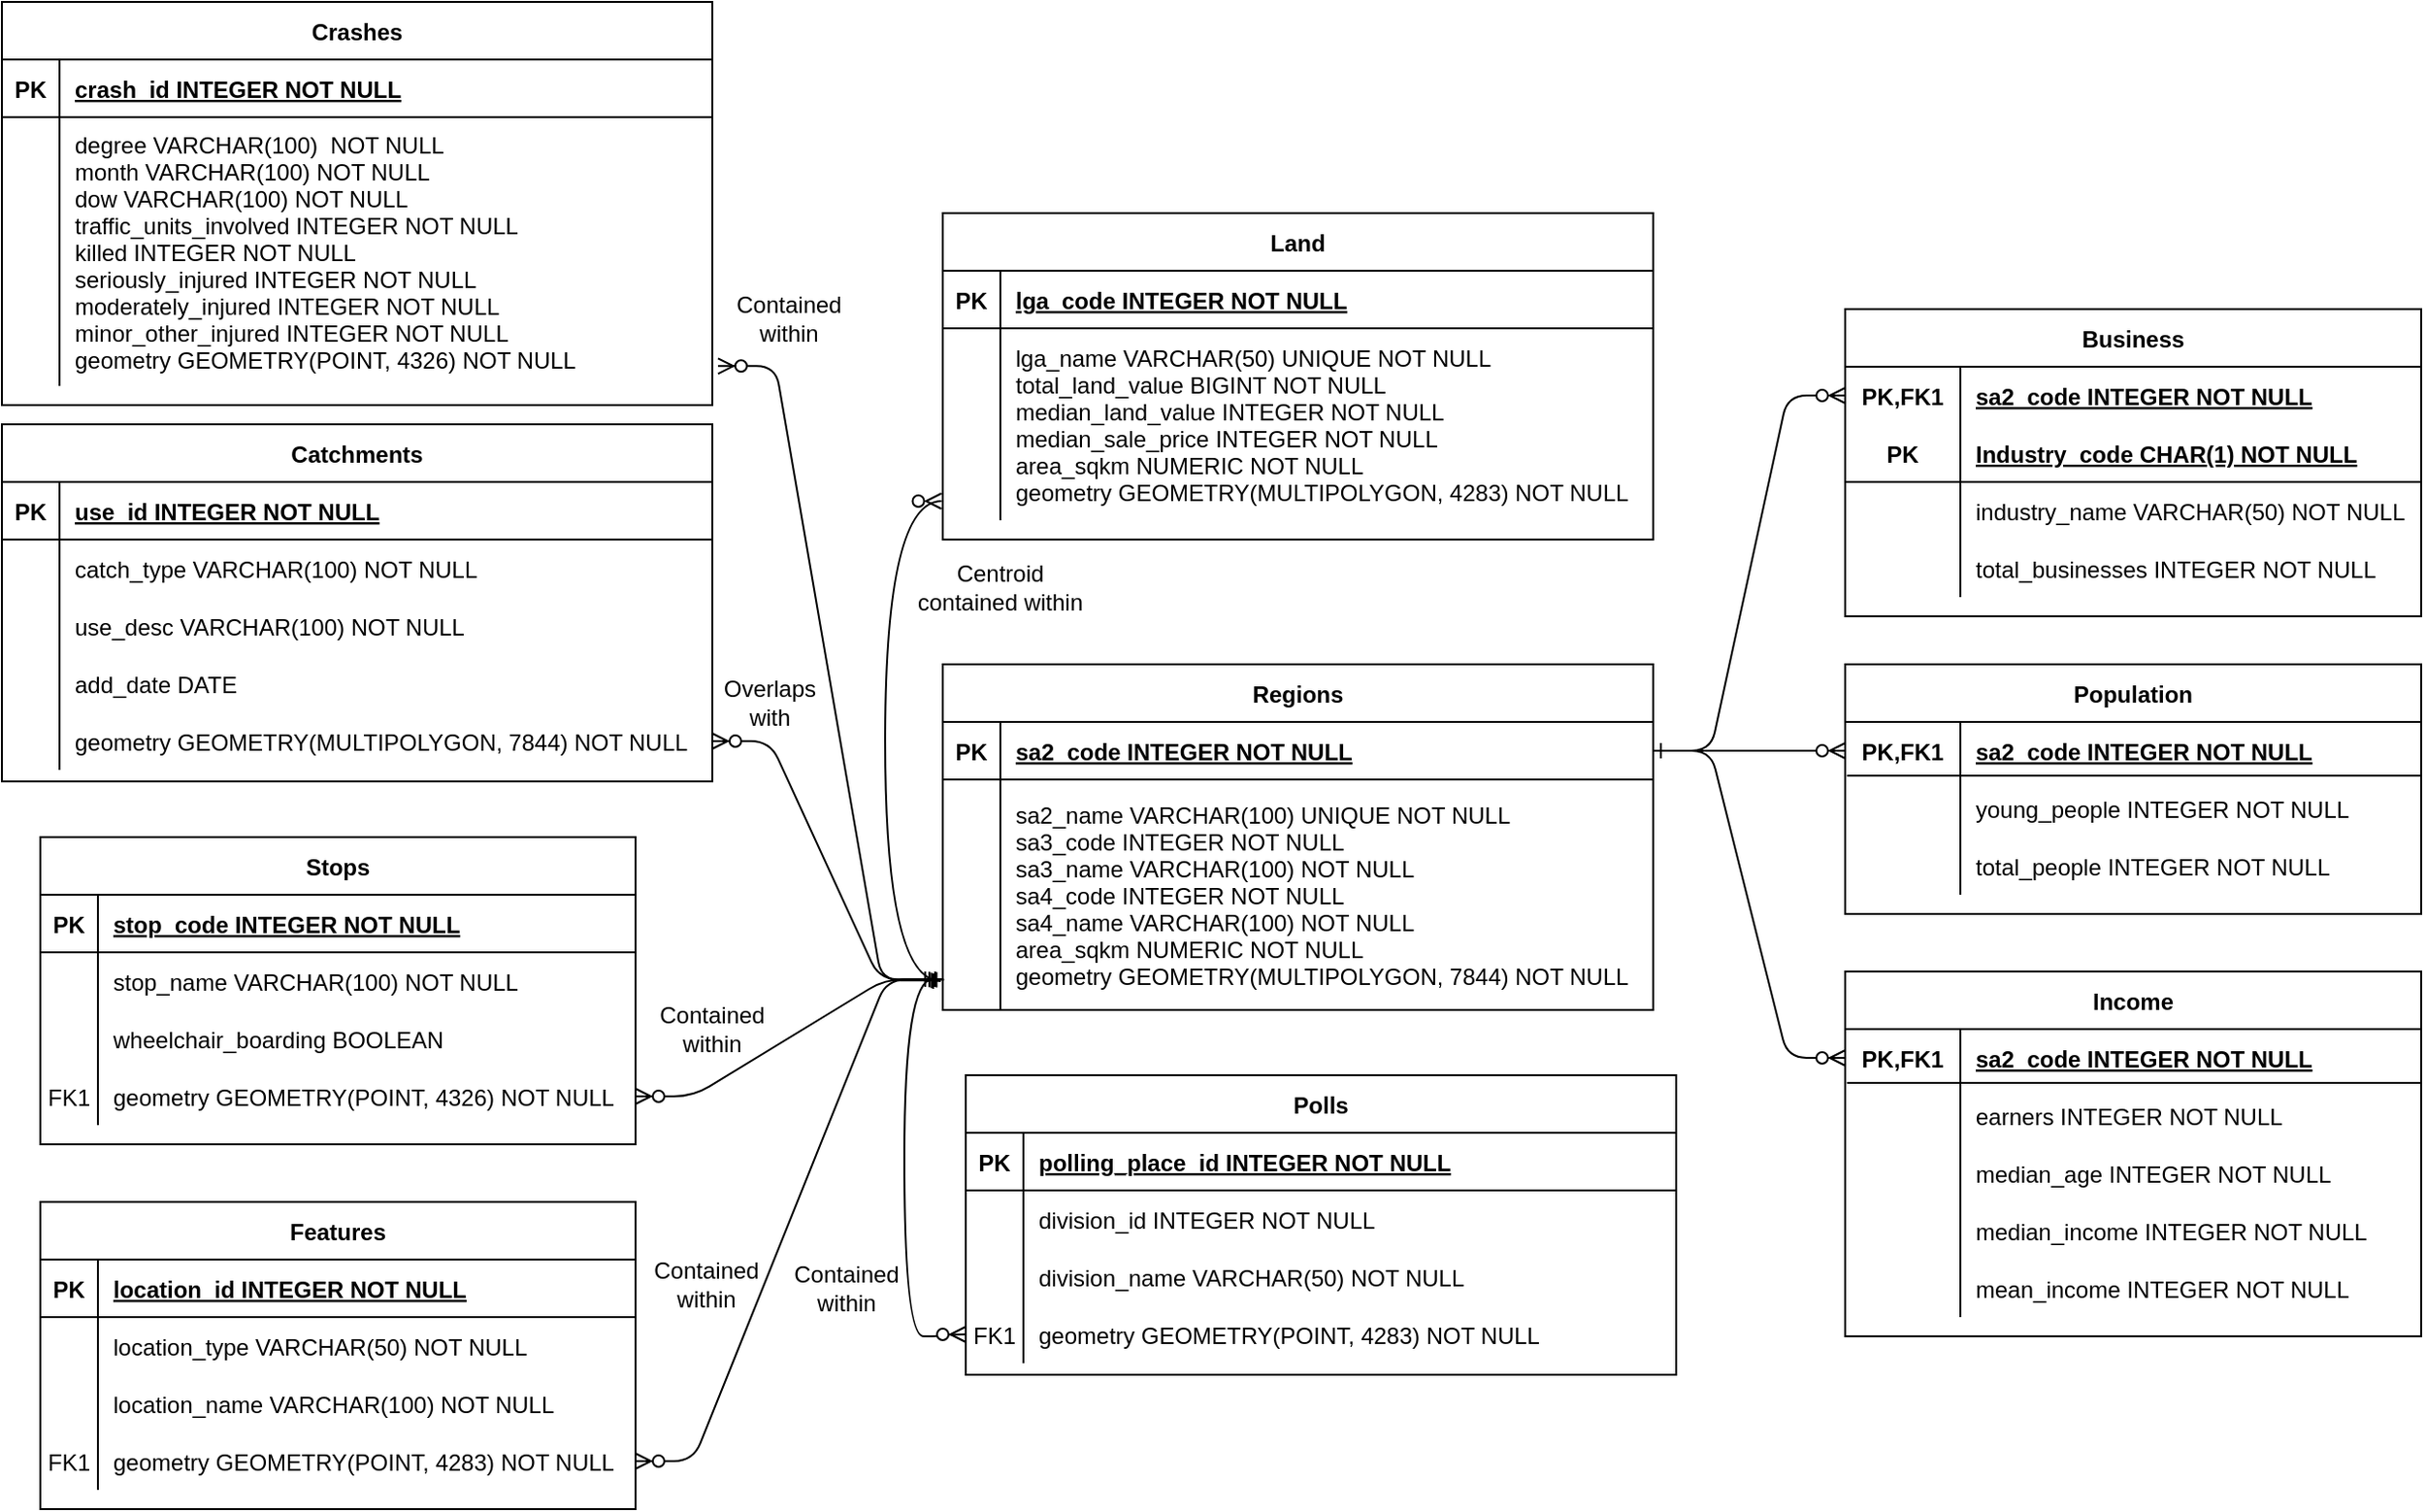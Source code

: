 <mxfile version="21.3.2" type="device">
  <diagram id="R2lEEEUBdFMjLlhIrx00" name="Page-1">
    <mxGraphModel dx="1376" dy="1227" grid="1" gridSize="10" guides="1" tooltips="1" connect="1" arrows="1" fold="1" page="1" pageScale="1" pageWidth="1654" pageHeight="1169" math="0" shadow="0" extFonts="Permanent Marker^https://fonts.googleapis.com/css?family=Permanent+Marker">
      <root>
        <mxCell id="0" />
        <mxCell id="1" parent="0" />
        <mxCell id="C-vyLk0tnHw3VtMMgP7b-1" value="" style="edgeStyle=entityRelationEdgeStyle;endArrow=ERzeroToMany;startArrow=ERone;endFill=1;startFill=0;entryX=0;entryY=0.5;entryDx=0;entryDy=0;" parent="1" source="C-vyLk0tnHw3VtMMgP7b-24" target="E_zXotkTotf-3csgCDuU-14" edge="1">
          <mxGeometry width="100" height="100" relative="1" as="geometry">
            <mxPoint x="330" y="1265" as="sourcePoint" />
            <mxPoint x="550" y="710" as="targetPoint" />
          </mxGeometry>
        </mxCell>
        <mxCell id="C-vyLk0tnHw3VtMMgP7b-23" value="Regions" style="shape=table;startSize=30;container=1;collapsible=1;childLayout=tableLayout;fixedRows=1;rowLines=0;fontStyle=1;align=center;resizeLast=1;" parent="1" vertex="1">
          <mxGeometry x="620" y="555" width="370" height="180" as="geometry" />
        </mxCell>
        <mxCell id="C-vyLk0tnHw3VtMMgP7b-24" value="" style="shape=partialRectangle;collapsible=0;dropTarget=0;pointerEvents=0;fillColor=none;points=[[0,0.5],[1,0.5]];portConstraint=eastwest;top=0;left=0;right=0;bottom=1;" parent="C-vyLk0tnHw3VtMMgP7b-23" vertex="1">
          <mxGeometry y="30" width="370" height="30" as="geometry" />
        </mxCell>
        <mxCell id="C-vyLk0tnHw3VtMMgP7b-25" value="PK" style="shape=partialRectangle;overflow=hidden;connectable=0;fillColor=none;top=0;left=0;bottom=0;right=0;fontStyle=1;" parent="C-vyLk0tnHw3VtMMgP7b-24" vertex="1">
          <mxGeometry width="30" height="30" as="geometry">
            <mxRectangle width="30" height="30" as="alternateBounds" />
          </mxGeometry>
        </mxCell>
        <mxCell id="C-vyLk0tnHw3VtMMgP7b-26" value="sa2_code INTEGER NOT NULL " style="shape=partialRectangle;overflow=hidden;connectable=0;fillColor=none;top=0;left=0;bottom=0;right=0;align=left;spacingLeft=6;fontStyle=5;" parent="C-vyLk0tnHw3VtMMgP7b-24" vertex="1">
          <mxGeometry x="30" width="340" height="30" as="geometry">
            <mxRectangle width="340" height="30" as="alternateBounds" />
          </mxGeometry>
        </mxCell>
        <mxCell id="C-vyLk0tnHw3VtMMgP7b-27" value="" style="shape=partialRectangle;collapsible=0;dropTarget=0;pointerEvents=0;fillColor=none;points=[[0,0.5],[1,0.5]];portConstraint=eastwest;top=0;left=0;right=0;bottom=0;" parent="C-vyLk0tnHw3VtMMgP7b-23" vertex="1">
          <mxGeometry y="60" width="370" height="120" as="geometry" />
        </mxCell>
        <mxCell id="C-vyLk0tnHw3VtMMgP7b-28" value="" style="shape=partialRectangle;overflow=hidden;connectable=0;fillColor=none;top=0;left=0;bottom=0;right=0;" parent="C-vyLk0tnHw3VtMMgP7b-27" vertex="1">
          <mxGeometry width="30" height="120" as="geometry">
            <mxRectangle width="30" height="120" as="alternateBounds" />
          </mxGeometry>
        </mxCell>
        <mxCell id="C-vyLk0tnHw3VtMMgP7b-29" value="sa2_name VARCHAR(100) UNIQUE NOT NULL&#xa;sa3_code INTEGER NOT NULL&#xa;sa3_name VARCHAR(100) NOT NULL&#xa;sa4_code INTEGER NOT NULL&#xa;sa4_name VARCHAR(100) NOT NULL&#xa;area_sqkm NUMERIC NOT NULL&#xa;geometry GEOMETRY(MULTIPOLYGON, 7844) NOT NULL" style="shape=partialRectangle;overflow=hidden;connectable=0;fillColor=none;top=0;left=0;bottom=0;right=0;align=left;spacingLeft=6;" parent="C-vyLk0tnHw3VtMMgP7b-27" vertex="1">
          <mxGeometry x="30" width="340" height="120" as="geometry">
            <mxRectangle width="340" height="120" as="alternateBounds" />
          </mxGeometry>
        </mxCell>
        <mxCell id="E_zXotkTotf-3csgCDuU-13" value="Business" style="shape=table;startSize=30;container=1;collapsible=1;childLayout=tableLayout;fixedRows=1;rowLines=0;fontStyle=1;align=center;resizeLast=1;" parent="1" vertex="1">
          <mxGeometry x="1090" y="370" width="300" height="160" as="geometry" />
        </mxCell>
        <mxCell id="E_zXotkTotf-3csgCDuU-14" value="" style="shape=tableRow;horizontal=0;startSize=0;swimlaneHead=0;swimlaneBody=0;fillColor=none;collapsible=0;dropTarget=0;points=[[0,0.5],[1,0.5]];portConstraint=eastwest;top=0;left=0;right=0;bottom=0;" parent="E_zXotkTotf-3csgCDuU-13" vertex="1">
          <mxGeometry y="30" width="300" height="30" as="geometry" />
        </mxCell>
        <mxCell id="E_zXotkTotf-3csgCDuU-15" value="PK,FK1" style="shape=partialRectangle;connectable=0;fillColor=none;top=0;left=0;bottom=0;right=0;fontStyle=1;overflow=hidden;" parent="E_zXotkTotf-3csgCDuU-14" vertex="1">
          <mxGeometry width="60" height="30" as="geometry">
            <mxRectangle width="60" height="30" as="alternateBounds" />
          </mxGeometry>
        </mxCell>
        <mxCell id="E_zXotkTotf-3csgCDuU-16" value="sa2_code INTEGER NOT NULL" style="shape=partialRectangle;connectable=0;fillColor=none;top=0;left=0;bottom=0;right=0;align=left;spacingLeft=6;fontStyle=5;overflow=hidden;" parent="E_zXotkTotf-3csgCDuU-14" vertex="1">
          <mxGeometry x="60" width="240" height="30" as="geometry">
            <mxRectangle width="240" height="30" as="alternateBounds" />
          </mxGeometry>
        </mxCell>
        <mxCell id="E_zXotkTotf-3csgCDuU-17" value="" style="shape=tableRow;horizontal=0;startSize=0;swimlaneHead=0;swimlaneBody=0;fillColor=none;collapsible=0;dropTarget=0;points=[[0,0.5],[1,0.5]];portConstraint=eastwest;top=0;left=0;right=0;bottom=1;" parent="E_zXotkTotf-3csgCDuU-13" vertex="1">
          <mxGeometry y="60" width="300" height="30" as="geometry" />
        </mxCell>
        <mxCell id="E_zXotkTotf-3csgCDuU-18" value="PK" style="shape=partialRectangle;connectable=0;fillColor=none;top=0;left=0;bottom=0;right=0;fontStyle=1;overflow=hidden;" parent="E_zXotkTotf-3csgCDuU-17" vertex="1">
          <mxGeometry width="60" height="30" as="geometry">
            <mxRectangle width="60" height="30" as="alternateBounds" />
          </mxGeometry>
        </mxCell>
        <mxCell id="E_zXotkTotf-3csgCDuU-19" value="Industry_code CHAR(1) NOT NULL" style="shape=partialRectangle;connectable=0;fillColor=none;top=0;left=0;bottom=0;right=0;align=left;spacingLeft=6;fontStyle=5;overflow=hidden;" parent="E_zXotkTotf-3csgCDuU-17" vertex="1">
          <mxGeometry x="60" width="240" height="30" as="geometry">
            <mxRectangle width="240" height="30" as="alternateBounds" />
          </mxGeometry>
        </mxCell>
        <mxCell id="E_zXotkTotf-3csgCDuU-20" value="" style="shape=tableRow;horizontal=0;startSize=0;swimlaneHead=0;swimlaneBody=0;fillColor=none;collapsible=0;dropTarget=0;points=[[0,0.5],[1,0.5]];portConstraint=eastwest;top=0;left=0;right=0;bottom=0;" parent="E_zXotkTotf-3csgCDuU-13" vertex="1">
          <mxGeometry y="90" width="300" height="30" as="geometry" />
        </mxCell>
        <mxCell id="E_zXotkTotf-3csgCDuU-21" value="" style="shape=partialRectangle;connectable=0;fillColor=none;top=0;left=0;bottom=0;right=0;editable=1;overflow=hidden;" parent="E_zXotkTotf-3csgCDuU-20" vertex="1">
          <mxGeometry width="60" height="30" as="geometry">
            <mxRectangle width="60" height="30" as="alternateBounds" />
          </mxGeometry>
        </mxCell>
        <mxCell id="E_zXotkTotf-3csgCDuU-22" value="industry_name VARCHAR(50) NOT NULL" style="shape=partialRectangle;connectable=0;fillColor=none;top=0;left=0;bottom=0;right=0;align=left;spacingLeft=6;overflow=hidden;" parent="E_zXotkTotf-3csgCDuU-20" vertex="1">
          <mxGeometry x="60" width="240" height="30" as="geometry">
            <mxRectangle width="240" height="30" as="alternateBounds" />
          </mxGeometry>
        </mxCell>
        <mxCell id="E_zXotkTotf-3csgCDuU-23" value="" style="shape=tableRow;horizontal=0;startSize=0;swimlaneHead=0;swimlaneBody=0;fillColor=none;collapsible=0;dropTarget=0;points=[[0,0.5],[1,0.5]];portConstraint=eastwest;top=0;left=0;right=0;bottom=0;" parent="E_zXotkTotf-3csgCDuU-13" vertex="1">
          <mxGeometry y="120" width="300" height="30" as="geometry" />
        </mxCell>
        <mxCell id="E_zXotkTotf-3csgCDuU-24" value="" style="shape=partialRectangle;connectable=0;fillColor=none;top=0;left=0;bottom=0;right=0;editable=1;overflow=hidden;" parent="E_zXotkTotf-3csgCDuU-23" vertex="1">
          <mxGeometry width="60" height="30" as="geometry">
            <mxRectangle width="60" height="30" as="alternateBounds" />
          </mxGeometry>
        </mxCell>
        <mxCell id="E_zXotkTotf-3csgCDuU-25" value="total_businesses INTEGER NOT NULL" style="shape=partialRectangle;connectable=0;fillColor=none;top=0;left=0;bottom=0;right=0;align=left;spacingLeft=6;overflow=hidden;" parent="E_zXotkTotf-3csgCDuU-23" vertex="1">
          <mxGeometry x="60" width="240" height="30" as="geometry">
            <mxRectangle width="240" height="30" as="alternateBounds" />
          </mxGeometry>
        </mxCell>
        <mxCell id="E_zXotkTotf-3csgCDuU-26" value="Stops" style="shape=table;startSize=30;container=1;collapsible=1;childLayout=tableLayout;fixedRows=1;rowLines=0;fontStyle=1;align=center;resizeLast=1;" parent="1" vertex="1">
          <mxGeometry x="150" y="645" width="310" height="160" as="geometry" />
        </mxCell>
        <mxCell id="E_zXotkTotf-3csgCDuU-27" value="" style="shape=tableRow;horizontal=0;startSize=0;swimlaneHead=0;swimlaneBody=0;fillColor=none;collapsible=0;dropTarget=0;points=[[0,0.5],[1,0.5]];portConstraint=eastwest;top=0;left=0;right=0;bottom=1;" parent="E_zXotkTotf-3csgCDuU-26" vertex="1">
          <mxGeometry y="30" width="310" height="30" as="geometry" />
        </mxCell>
        <mxCell id="E_zXotkTotf-3csgCDuU-28" value="PK" style="shape=partialRectangle;connectable=0;fillColor=none;top=0;left=0;bottom=0;right=0;fontStyle=1;overflow=hidden;" parent="E_zXotkTotf-3csgCDuU-27" vertex="1">
          <mxGeometry width="30" height="30" as="geometry">
            <mxRectangle width="30" height="30" as="alternateBounds" />
          </mxGeometry>
        </mxCell>
        <mxCell id="E_zXotkTotf-3csgCDuU-29" value="stop_code INTEGER NOT NULL" style="shape=partialRectangle;connectable=0;fillColor=none;top=0;left=0;bottom=0;right=0;align=left;spacingLeft=6;fontStyle=5;overflow=hidden;" parent="E_zXotkTotf-3csgCDuU-27" vertex="1">
          <mxGeometry x="30" width="280" height="30" as="geometry">
            <mxRectangle width="280" height="30" as="alternateBounds" />
          </mxGeometry>
        </mxCell>
        <mxCell id="E_zXotkTotf-3csgCDuU-30" value="" style="shape=tableRow;horizontal=0;startSize=0;swimlaneHead=0;swimlaneBody=0;fillColor=none;collapsible=0;dropTarget=0;points=[[0,0.5],[1,0.5]];portConstraint=eastwest;top=0;left=0;right=0;bottom=0;" parent="E_zXotkTotf-3csgCDuU-26" vertex="1">
          <mxGeometry y="60" width="310" height="30" as="geometry" />
        </mxCell>
        <mxCell id="E_zXotkTotf-3csgCDuU-31" value="" style="shape=partialRectangle;connectable=0;fillColor=none;top=0;left=0;bottom=0;right=0;editable=1;overflow=hidden;" parent="E_zXotkTotf-3csgCDuU-30" vertex="1">
          <mxGeometry width="30" height="30" as="geometry">
            <mxRectangle width="30" height="30" as="alternateBounds" />
          </mxGeometry>
        </mxCell>
        <mxCell id="E_zXotkTotf-3csgCDuU-32" value="stop_name VARCHAR(100) NOT NULL" style="shape=partialRectangle;connectable=0;fillColor=none;top=0;left=0;bottom=0;right=0;align=left;spacingLeft=6;overflow=hidden;" parent="E_zXotkTotf-3csgCDuU-30" vertex="1">
          <mxGeometry x="30" width="280" height="30" as="geometry">
            <mxRectangle width="280" height="30" as="alternateBounds" />
          </mxGeometry>
        </mxCell>
        <mxCell id="E_zXotkTotf-3csgCDuU-33" value="" style="shape=tableRow;horizontal=0;startSize=0;swimlaneHead=0;swimlaneBody=0;fillColor=none;collapsible=0;dropTarget=0;points=[[0,0.5],[1,0.5]];portConstraint=eastwest;top=0;left=0;right=0;bottom=0;" parent="E_zXotkTotf-3csgCDuU-26" vertex="1">
          <mxGeometry y="90" width="310" height="30" as="geometry" />
        </mxCell>
        <mxCell id="E_zXotkTotf-3csgCDuU-34" value="" style="shape=partialRectangle;connectable=0;fillColor=none;top=0;left=0;bottom=0;right=0;editable=1;overflow=hidden;" parent="E_zXotkTotf-3csgCDuU-33" vertex="1">
          <mxGeometry width="30" height="30" as="geometry">
            <mxRectangle width="30" height="30" as="alternateBounds" />
          </mxGeometry>
        </mxCell>
        <mxCell id="E_zXotkTotf-3csgCDuU-35" value="wheelchair_boarding BOOLEAN" style="shape=partialRectangle;connectable=0;fillColor=none;top=0;left=0;bottom=0;right=0;align=left;spacingLeft=6;overflow=hidden;" parent="E_zXotkTotf-3csgCDuU-33" vertex="1">
          <mxGeometry x="30" width="280" height="30" as="geometry">
            <mxRectangle width="280" height="30" as="alternateBounds" />
          </mxGeometry>
        </mxCell>
        <mxCell id="E_zXotkTotf-3csgCDuU-36" value="" style="shape=tableRow;horizontal=0;startSize=0;swimlaneHead=0;swimlaneBody=0;fillColor=none;collapsible=0;dropTarget=0;points=[[0,0.5],[1,0.5]];portConstraint=eastwest;top=0;left=0;right=0;bottom=0;" parent="E_zXotkTotf-3csgCDuU-26" vertex="1">
          <mxGeometry y="120" width="310" height="30" as="geometry" />
        </mxCell>
        <mxCell id="E_zXotkTotf-3csgCDuU-37" value="FK1" style="shape=partialRectangle;connectable=0;fillColor=none;top=0;left=0;bottom=0;right=0;editable=1;overflow=hidden;" parent="E_zXotkTotf-3csgCDuU-36" vertex="1">
          <mxGeometry width="30" height="30" as="geometry">
            <mxRectangle width="30" height="30" as="alternateBounds" />
          </mxGeometry>
        </mxCell>
        <mxCell id="E_zXotkTotf-3csgCDuU-38" value="geometry GEOMETRY(POINT, 4326) NOT NULL" style="shape=partialRectangle;connectable=0;fillColor=none;top=0;left=0;bottom=0;right=0;align=left;spacingLeft=6;overflow=hidden;" parent="E_zXotkTotf-3csgCDuU-36" vertex="1">
          <mxGeometry x="30" width="280" height="30" as="geometry">
            <mxRectangle width="280" height="30" as="alternateBounds" />
          </mxGeometry>
        </mxCell>
        <mxCell id="E_zXotkTotf-3csgCDuU-39" value="" style="edgeStyle=entityRelationEdgeStyle;endArrow=ERzeroToMany;startArrow=ERone;endFill=1;startFill=0;entryX=1;entryY=0.5;entryDx=0;entryDy=0;exitX=0;exitY=0.867;exitDx=0;exitDy=0;exitPerimeter=0;" parent="1" source="C-vyLk0tnHw3VtMMgP7b-27" target="E_zXotkTotf-3csgCDuU-36" edge="1">
          <mxGeometry width="100" height="100" relative="1" as="geometry">
            <mxPoint x="50" y="865" as="sourcePoint" />
            <mxPoint x="110" y="945" as="targetPoint" />
          </mxGeometry>
        </mxCell>
        <mxCell id="E_zXotkTotf-3csgCDuU-40" value="Catchments" style="shape=table;startSize=30;container=1;collapsible=1;childLayout=tableLayout;fixedRows=1;rowLines=0;fontStyle=1;align=center;resizeLast=1;" parent="1" vertex="1">
          <mxGeometry x="130" y="430" width="370" height="186" as="geometry" />
        </mxCell>
        <mxCell id="E_zXotkTotf-3csgCDuU-41" value="" style="shape=tableRow;horizontal=0;startSize=0;swimlaneHead=0;swimlaneBody=0;fillColor=none;collapsible=0;dropTarget=0;points=[[0,0.5],[1,0.5]];portConstraint=eastwest;top=0;left=0;right=0;bottom=1;" parent="E_zXotkTotf-3csgCDuU-40" vertex="1">
          <mxGeometry y="30" width="370" height="30" as="geometry" />
        </mxCell>
        <mxCell id="E_zXotkTotf-3csgCDuU-42" value="PK" style="shape=partialRectangle;connectable=0;fillColor=none;top=0;left=0;bottom=0;right=0;fontStyle=1;overflow=hidden;" parent="E_zXotkTotf-3csgCDuU-41" vertex="1">
          <mxGeometry width="30" height="30" as="geometry">
            <mxRectangle width="30" height="30" as="alternateBounds" />
          </mxGeometry>
        </mxCell>
        <mxCell id="E_zXotkTotf-3csgCDuU-43" value="use_id INTEGER NOT NULL" style="shape=partialRectangle;connectable=0;fillColor=none;top=0;left=0;bottom=0;right=0;align=left;spacingLeft=6;fontStyle=5;overflow=hidden;" parent="E_zXotkTotf-3csgCDuU-41" vertex="1">
          <mxGeometry x="30" width="340" height="30" as="geometry">
            <mxRectangle width="340" height="30" as="alternateBounds" />
          </mxGeometry>
        </mxCell>
        <mxCell id="E_zXotkTotf-3csgCDuU-44" value="" style="shape=tableRow;horizontal=0;startSize=0;swimlaneHead=0;swimlaneBody=0;fillColor=none;collapsible=0;dropTarget=0;points=[[0,0.5],[1,0.5]];portConstraint=eastwest;top=0;left=0;right=0;bottom=0;" parent="E_zXotkTotf-3csgCDuU-40" vertex="1">
          <mxGeometry y="60" width="370" height="30" as="geometry" />
        </mxCell>
        <mxCell id="E_zXotkTotf-3csgCDuU-45" value="" style="shape=partialRectangle;connectable=0;fillColor=none;top=0;left=0;bottom=0;right=0;editable=1;overflow=hidden;" parent="E_zXotkTotf-3csgCDuU-44" vertex="1">
          <mxGeometry width="30" height="30" as="geometry">
            <mxRectangle width="30" height="30" as="alternateBounds" />
          </mxGeometry>
        </mxCell>
        <mxCell id="E_zXotkTotf-3csgCDuU-46" value="catch_type VARCHAR(100) NOT NULL" style="shape=partialRectangle;connectable=0;fillColor=none;top=0;left=0;bottom=0;right=0;align=left;spacingLeft=6;overflow=hidden;" parent="E_zXotkTotf-3csgCDuU-44" vertex="1">
          <mxGeometry x="30" width="340" height="30" as="geometry">
            <mxRectangle width="340" height="30" as="alternateBounds" />
          </mxGeometry>
        </mxCell>
        <mxCell id="E_zXotkTotf-3csgCDuU-47" value="" style="shape=tableRow;horizontal=0;startSize=0;swimlaneHead=0;swimlaneBody=0;fillColor=none;collapsible=0;dropTarget=0;points=[[0,0.5],[1,0.5]];portConstraint=eastwest;top=0;left=0;right=0;bottom=0;" parent="E_zXotkTotf-3csgCDuU-40" vertex="1">
          <mxGeometry y="90" width="370" height="30" as="geometry" />
        </mxCell>
        <mxCell id="E_zXotkTotf-3csgCDuU-48" value="" style="shape=partialRectangle;connectable=0;fillColor=none;top=0;left=0;bottom=0;right=0;editable=1;overflow=hidden;" parent="E_zXotkTotf-3csgCDuU-47" vertex="1">
          <mxGeometry width="30" height="30" as="geometry">
            <mxRectangle width="30" height="30" as="alternateBounds" />
          </mxGeometry>
        </mxCell>
        <mxCell id="E_zXotkTotf-3csgCDuU-49" value="use_desc VARCHAR(100) NOT NULL" style="shape=partialRectangle;connectable=0;fillColor=none;top=0;left=0;bottom=0;right=0;align=left;spacingLeft=6;overflow=hidden;" parent="E_zXotkTotf-3csgCDuU-47" vertex="1">
          <mxGeometry x="30" width="340" height="30" as="geometry">
            <mxRectangle width="340" height="30" as="alternateBounds" />
          </mxGeometry>
        </mxCell>
        <mxCell id="E_zXotkTotf-3csgCDuU-50" value="" style="shape=tableRow;horizontal=0;startSize=0;swimlaneHead=0;swimlaneBody=0;fillColor=none;collapsible=0;dropTarget=0;points=[[0,0.5],[1,0.5]];portConstraint=eastwest;top=0;left=0;right=0;bottom=0;" parent="E_zXotkTotf-3csgCDuU-40" vertex="1">
          <mxGeometry y="120" width="370" height="30" as="geometry" />
        </mxCell>
        <mxCell id="E_zXotkTotf-3csgCDuU-51" value="" style="shape=partialRectangle;connectable=0;fillColor=none;top=0;left=0;bottom=0;right=0;editable=1;overflow=hidden;" parent="E_zXotkTotf-3csgCDuU-50" vertex="1">
          <mxGeometry width="30" height="30" as="geometry">
            <mxRectangle width="30" height="30" as="alternateBounds" />
          </mxGeometry>
        </mxCell>
        <mxCell id="E_zXotkTotf-3csgCDuU-52" value="add_date DATE" style="shape=partialRectangle;connectable=0;fillColor=none;top=0;left=0;bottom=0;right=0;align=left;spacingLeft=6;overflow=hidden;" parent="E_zXotkTotf-3csgCDuU-50" vertex="1">
          <mxGeometry x="30" width="340" height="30" as="geometry">
            <mxRectangle width="340" height="30" as="alternateBounds" />
          </mxGeometry>
        </mxCell>
        <mxCell id="E_zXotkTotf-3csgCDuU-53" value="" style="shape=tableRow;horizontal=0;startSize=0;swimlaneHead=0;swimlaneBody=0;fillColor=none;collapsible=0;dropTarget=0;points=[[0,0.5],[1,0.5]];portConstraint=eastwest;top=0;left=0;right=0;bottom=0;" parent="E_zXotkTotf-3csgCDuU-40" vertex="1">
          <mxGeometry y="150" width="370" height="30" as="geometry" />
        </mxCell>
        <mxCell id="E_zXotkTotf-3csgCDuU-54" value="" style="shape=partialRectangle;connectable=0;fillColor=none;top=0;left=0;bottom=0;right=0;editable=1;overflow=hidden;" parent="E_zXotkTotf-3csgCDuU-53" vertex="1">
          <mxGeometry width="30" height="30" as="geometry">
            <mxRectangle width="30" height="30" as="alternateBounds" />
          </mxGeometry>
        </mxCell>
        <mxCell id="E_zXotkTotf-3csgCDuU-55" value="geometry GEOMETRY(MULTIPOLYGON, 7844) NOT NULL" style="shape=partialRectangle;connectable=0;fillColor=none;top=0;left=0;bottom=0;right=0;align=left;spacingLeft=6;overflow=hidden;" parent="E_zXotkTotf-3csgCDuU-53" vertex="1">
          <mxGeometry x="30" width="340" height="30" as="geometry">
            <mxRectangle width="340" height="30" as="alternateBounds" />
          </mxGeometry>
        </mxCell>
        <mxCell id="E_zXotkTotf-3csgCDuU-56" value="" style="edgeStyle=entityRelationEdgeStyle;endArrow=ERzeroToMany;startArrow=ERone;endFill=1;startFill=0;entryX=1;entryY=0.5;entryDx=0;entryDy=0;exitX=-0.008;exitY=0.868;exitDx=0;exitDy=0;exitPerimeter=0;" parent="1" source="C-vyLk0tnHw3VtMMgP7b-27" target="E_zXotkTotf-3csgCDuU-53" edge="1">
          <mxGeometry width="100" height="100" relative="1" as="geometry">
            <mxPoint x="500" y="965" as="sourcePoint" />
            <mxPoint x="420" y="965.96" as="targetPoint" />
          </mxGeometry>
        </mxCell>
        <mxCell id="E_zXotkTotf-3csgCDuU-57" value="Contained within" style="text;html=1;strokeColor=none;fillColor=none;align=center;verticalAlign=middle;whiteSpace=wrap;rounded=0;" parent="1" vertex="1">
          <mxGeometry x="470" y="730" width="60" height="30" as="geometry" />
        </mxCell>
        <mxCell id="E_zXotkTotf-3csgCDuU-58" value="Overlaps with" style="text;html=1;strokeColor=none;fillColor=none;align=center;verticalAlign=middle;whiteSpace=wrap;rounded=0;" parent="1" vertex="1">
          <mxGeometry x="500" y="560" width="60" height="30" as="geometry" />
        </mxCell>
        <mxCell id="E_zXotkTotf-3csgCDuU-72" value="Population" style="shape=table;startSize=30;container=1;collapsible=1;childLayout=tableLayout;fixedRows=1;rowLines=0;fontStyle=1;align=center;resizeLast=1;" parent="1" vertex="1">
          <mxGeometry x="1090" y="555" width="300" height="130" as="geometry" />
        </mxCell>
        <mxCell id="E_zXotkTotf-3csgCDuU-73" value="" style="shape=tableRow;horizontal=0;startSize=0;swimlaneHead=0;swimlaneBody=0;fillColor=none;collapsible=0;dropTarget=0;points=[[0,0.5],[1,0.5]];portConstraint=eastwest;top=0;left=0;right=0;bottom=0;" parent="E_zXotkTotf-3csgCDuU-72" vertex="1">
          <mxGeometry y="30" width="300" height="30" as="geometry" />
        </mxCell>
        <mxCell id="E_zXotkTotf-3csgCDuU-74" value="PK,FK1" style="shape=partialRectangle;connectable=0;fillColor=none;top=0;left=0;bottom=0;right=0;fontStyle=1;overflow=hidden;" parent="E_zXotkTotf-3csgCDuU-73" vertex="1">
          <mxGeometry width="60" height="30" as="geometry">
            <mxRectangle width="60" height="30" as="alternateBounds" />
          </mxGeometry>
        </mxCell>
        <mxCell id="E_zXotkTotf-3csgCDuU-75" value="sa2_code INTEGER NOT NULL" style="shape=partialRectangle;connectable=0;fillColor=none;top=0;left=0;bottom=0;right=0;align=left;spacingLeft=6;fontStyle=5;overflow=hidden;" parent="E_zXotkTotf-3csgCDuU-73" vertex="1">
          <mxGeometry x="60" width="240" height="30" as="geometry">
            <mxRectangle width="240" height="30" as="alternateBounds" />
          </mxGeometry>
        </mxCell>
        <mxCell id="E_zXotkTotf-3csgCDuU-79" value="" style="shape=tableRow;horizontal=0;startSize=0;swimlaneHead=0;swimlaneBody=0;fillColor=none;collapsible=0;dropTarget=0;points=[[0,0.5],[1,0.5]];portConstraint=eastwest;top=0;left=0;right=0;bottom=0;" parent="E_zXotkTotf-3csgCDuU-72" vertex="1">
          <mxGeometry y="60" width="300" height="30" as="geometry" />
        </mxCell>
        <mxCell id="E_zXotkTotf-3csgCDuU-80" value="" style="shape=partialRectangle;connectable=0;fillColor=none;top=0;left=0;bottom=0;right=0;editable=1;overflow=hidden;" parent="E_zXotkTotf-3csgCDuU-79" vertex="1">
          <mxGeometry width="60" height="30" as="geometry">
            <mxRectangle width="60" height="30" as="alternateBounds" />
          </mxGeometry>
        </mxCell>
        <mxCell id="E_zXotkTotf-3csgCDuU-81" value="young_people INTEGER NOT NULL" style="shape=partialRectangle;connectable=0;fillColor=none;top=0;left=0;bottom=0;right=0;align=left;spacingLeft=6;overflow=hidden;" parent="E_zXotkTotf-3csgCDuU-79" vertex="1">
          <mxGeometry x="60" width="240" height="30" as="geometry">
            <mxRectangle width="240" height="30" as="alternateBounds" />
          </mxGeometry>
        </mxCell>
        <mxCell id="E_zXotkTotf-3csgCDuU-82" value="" style="shape=tableRow;horizontal=0;startSize=0;swimlaneHead=0;swimlaneBody=0;fillColor=none;collapsible=0;dropTarget=0;points=[[0,0.5],[1,0.5]];portConstraint=eastwest;top=0;left=0;right=0;bottom=0;" parent="E_zXotkTotf-3csgCDuU-72" vertex="1">
          <mxGeometry y="90" width="300" height="30" as="geometry" />
        </mxCell>
        <mxCell id="E_zXotkTotf-3csgCDuU-83" value="" style="shape=partialRectangle;connectable=0;fillColor=none;top=0;left=0;bottom=0;right=0;editable=1;overflow=hidden;" parent="E_zXotkTotf-3csgCDuU-82" vertex="1">
          <mxGeometry width="60" height="30" as="geometry">
            <mxRectangle width="60" height="30" as="alternateBounds" />
          </mxGeometry>
        </mxCell>
        <mxCell id="E_zXotkTotf-3csgCDuU-84" value="total_people INTEGER NOT NULL" style="shape=partialRectangle;connectable=0;fillColor=none;top=0;left=0;bottom=0;right=0;align=left;spacingLeft=6;overflow=hidden;" parent="E_zXotkTotf-3csgCDuU-82" vertex="1">
          <mxGeometry x="60" width="240" height="30" as="geometry">
            <mxRectangle width="240" height="30" as="alternateBounds" />
          </mxGeometry>
        </mxCell>
        <mxCell id="E_zXotkTotf-3csgCDuU-85" value="" style="endArrow=none;html=1;rounded=0;exitX=0.003;exitY=-0.067;exitDx=0;exitDy=0;exitPerimeter=0;" parent="E_zXotkTotf-3csgCDuU-72" source="E_zXotkTotf-3csgCDuU-79" edge="1">
          <mxGeometry width="50" height="50" relative="1" as="geometry">
            <mxPoint x="40" y="75" as="sourcePoint" />
            <mxPoint x="300" y="58" as="targetPoint" />
          </mxGeometry>
        </mxCell>
        <mxCell id="E_zXotkTotf-3csgCDuU-86" value="" style="edgeStyle=entityRelationEdgeStyle;endArrow=ERzeroToMany;startArrow=ERone;endFill=1;startFill=0;entryX=0;entryY=0.5;entryDx=0;entryDy=0;exitX=1;exitY=0.5;exitDx=0;exitDy=0;" parent="1" source="C-vyLk0tnHw3VtMMgP7b-24" target="E_zXotkTotf-3csgCDuU-73" edge="1">
          <mxGeometry width="100" height="100" relative="1" as="geometry">
            <mxPoint x="900" y="805" as="sourcePoint" />
            <mxPoint x="1020" y="835" as="targetPoint" />
          </mxGeometry>
        </mxCell>
        <mxCell id="E_zXotkTotf-3csgCDuU-87" value="Polls" style="shape=table;startSize=30;container=1;collapsible=1;childLayout=tableLayout;fixedRows=1;rowLines=0;fontStyle=1;align=center;resizeLast=1;" parent="1" vertex="1">
          <mxGeometry x="632" y="769" width="370" height="156" as="geometry" />
        </mxCell>
        <mxCell id="E_zXotkTotf-3csgCDuU-88" value="" style="shape=tableRow;horizontal=0;startSize=0;swimlaneHead=0;swimlaneBody=0;fillColor=none;collapsible=0;dropTarget=0;points=[[0,0.5],[1,0.5]];portConstraint=eastwest;top=0;left=0;right=0;bottom=1;" parent="E_zXotkTotf-3csgCDuU-87" vertex="1">
          <mxGeometry y="30" width="370" height="30" as="geometry" />
        </mxCell>
        <mxCell id="E_zXotkTotf-3csgCDuU-89" value="PK" style="shape=partialRectangle;connectable=0;fillColor=none;top=0;left=0;bottom=0;right=0;fontStyle=1;overflow=hidden;" parent="E_zXotkTotf-3csgCDuU-88" vertex="1">
          <mxGeometry width="30" height="30" as="geometry">
            <mxRectangle width="30" height="30" as="alternateBounds" />
          </mxGeometry>
        </mxCell>
        <mxCell id="E_zXotkTotf-3csgCDuU-90" value="polling_place_id INTEGER NOT NULL" style="shape=partialRectangle;connectable=0;fillColor=none;top=0;left=0;bottom=0;right=0;align=left;spacingLeft=6;fontStyle=5;overflow=hidden;" parent="E_zXotkTotf-3csgCDuU-88" vertex="1">
          <mxGeometry x="30" width="340" height="30" as="geometry">
            <mxRectangle width="340" height="30" as="alternateBounds" />
          </mxGeometry>
        </mxCell>
        <mxCell id="E_zXotkTotf-3csgCDuU-91" value="" style="shape=tableRow;horizontal=0;startSize=0;swimlaneHead=0;swimlaneBody=0;fillColor=none;collapsible=0;dropTarget=0;points=[[0,0.5],[1,0.5]];portConstraint=eastwest;top=0;left=0;right=0;bottom=0;" parent="E_zXotkTotf-3csgCDuU-87" vertex="1">
          <mxGeometry y="60" width="370" height="30" as="geometry" />
        </mxCell>
        <mxCell id="E_zXotkTotf-3csgCDuU-92" value="" style="shape=partialRectangle;connectable=0;fillColor=none;top=0;left=0;bottom=0;right=0;editable=1;overflow=hidden;" parent="E_zXotkTotf-3csgCDuU-91" vertex="1">
          <mxGeometry width="30" height="30" as="geometry">
            <mxRectangle width="30" height="30" as="alternateBounds" />
          </mxGeometry>
        </mxCell>
        <mxCell id="E_zXotkTotf-3csgCDuU-93" value="division_id INTEGER NOT NULL" style="shape=partialRectangle;connectable=0;fillColor=none;top=0;left=0;bottom=0;right=0;align=left;spacingLeft=6;overflow=hidden;" parent="E_zXotkTotf-3csgCDuU-91" vertex="1">
          <mxGeometry x="30" width="340" height="30" as="geometry">
            <mxRectangle width="340" height="30" as="alternateBounds" />
          </mxGeometry>
        </mxCell>
        <mxCell id="E_zXotkTotf-3csgCDuU-94" value="" style="shape=tableRow;horizontal=0;startSize=0;swimlaneHead=0;swimlaneBody=0;fillColor=none;collapsible=0;dropTarget=0;points=[[0,0.5],[1,0.5]];portConstraint=eastwest;top=0;left=0;right=0;bottom=0;" parent="E_zXotkTotf-3csgCDuU-87" vertex="1">
          <mxGeometry y="90" width="370" height="30" as="geometry" />
        </mxCell>
        <mxCell id="E_zXotkTotf-3csgCDuU-95" value="" style="shape=partialRectangle;connectable=0;fillColor=none;top=0;left=0;bottom=0;right=0;editable=1;overflow=hidden;" parent="E_zXotkTotf-3csgCDuU-94" vertex="1">
          <mxGeometry width="30" height="30" as="geometry">
            <mxRectangle width="30" height="30" as="alternateBounds" />
          </mxGeometry>
        </mxCell>
        <mxCell id="E_zXotkTotf-3csgCDuU-96" value="division_name VARCHAR(50) NOT NULL" style="shape=partialRectangle;connectable=0;fillColor=none;top=0;left=0;bottom=0;right=0;align=left;spacingLeft=6;overflow=hidden;" parent="E_zXotkTotf-3csgCDuU-94" vertex="1">
          <mxGeometry x="30" width="340" height="30" as="geometry">
            <mxRectangle width="340" height="30" as="alternateBounds" />
          </mxGeometry>
        </mxCell>
        <mxCell id="E_zXotkTotf-3csgCDuU-100" value="" style="shape=tableRow;horizontal=0;startSize=0;swimlaneHead=0;swimlaneBody=0;fillColor=none;collapsible=0;dropTarget=0;points=[[0,0.5],[1,0.5]];portConstraint=eastwest;top=0;left=0;right=0;bottom=0;" parent="E_zXotkTotf-3csgCDuU-87" vertex="1">
          <mxGeometry y="120" width="370" height="30" as="geometry" />
        </mxCell>
        <mxCell id="E_zXotkTotf-3csgCDuU-101" value="FK1" style="shape=partialRectangle;connectable=0;fillColor=none;top=0;left=0;bottom=0;right=0;editable=1;overflow=hidden;" parent="E_zXotkTotf-3csgCDuU-100" vertex="1">
          <mxGeometry width="30" height="30" as="geometry">
            <mxRectangle width="30" height="30" as="alternateBounds" />
          </mxGeometry>
        </mxCell>
        <mxCell id="E_zXotkTotf-3csgCDuU-102" value="geometry GEOMETRY(POINT, 4283) NOT NULL" style="shape=partialRectangle;connectable=0;fillColor=none;top=0;left=0;bottom=0;right=0;align=left;spacingLeft=6;overflow=hidden;" parent="E_zXotkTotf-3csgCDuU-100" vertex="1">
          <mxGeometry x="30" width="340" height="30" as="geometry">
            <mxRectangle width="340" height="30" as="alternateBounds" />
          </mxGeometry>
        </mxCell>
        <mxCell id="E_zXotkTotf-3csgCDuU-103" value="" style="edgeStyle=orthogonalEdgeStyle;endArrow=ERzeroToMany;startArrow=ERone;endFill=1;startFill=0;exitX=-0.014;exitY=0.867;exitDx=0;exitDy=0;exitPerimeter=0;curved=1;entryX=0;entryY=0.5;entryDx=0;entryDy=0;" parent="1" source="C-vyLk0tnHw3VtMMgP7b-27" target="E_zXotkTotf-3csgCDuU-100" edge="1">
          <mxGeometry width="100" height="100" relative="1" as="geometry">
            <mxPoint x="610" y="905" as="sourcePoint" />
            <mxPoint x="630" y="914" as="targetPoint" />
            <Array as="points">
              <mxPoint x="600" y="719" />
              <mxPoint x="600" y="905" />
              <mxPoint x="620" y="905" />
              <mxPoint x="620" y="904" />
            </Array>
          </mxGeometry>
        </mxCell>
        <mxCell id="E_zXotkTotf-3csgCDuU-104" value="Contained within" style="text;html=1;strokeColor=none;fillColor=none;align=center;verticalAlign=middle;whiteSpace=wrap;rounded=0;" parent="1" vertex="1">
          <mxGeometry x="540" y="865" width="60" height="30" as="geometry" />
        </mxCell>
        <mxCell id="ty-o4kSMQlixu3fufXDo-1" value="Features" style="shape=table;startSize=30;container=1;collapsible=1;childLayout=tableLayout;fixedRows=1;rowLines=0;fontStyle=1;align=center;resizeLast=1;" parent="1" vertex="1">
          <mxGeometry x="150" y="835" width="310" height="160" as="geometry" />
        </mxCell>
        <mxCell id="ty-o4kSMQlixu3fufXDo-2" value="" style="shape=tableRow;horizontal=0;startSize=0;swimlaneHead=0;swimlaneBody=0;fillColor=none;collapsible=0;dropTarget=0;points=[[0,0.5],[1,0.5]];portConstraint=eastwest;top=0;left=0;right=0;bottom=1;" parent="ty-o4kSMQlixu3fufXDo-1" vertex="1">
          <mxGeometry y="30" width="310" height="30" as="geometry" />
        </mxCell>
        <mxCell id="ty-o4kSMQlixu3fufXDo-3" value="PK" style="shape=partialRectangle;connectable=0;fillColor=none;top=0;left=0;bottom=0;right=0;fontStyle=1;overflow=hidden;" parent="ty-o4kSMQlixu3fufXDo-2" vertex="1">
          <mxGeometry width="30" height="30" as="geometry">
            <mxRectangle width="30" height="30" as="alternateBounds" />
          </mxGeometry>
        </mxCell>
        <mxCell id="ty-o4kSMQlixu3fufXDo-4" value="location_id INTEGER NOT NULL" style="shape=partialRectangle;connectable=0;fillColor=none;top=0;left=0;bottom=0;right=0;align=left;spacingLeft=6;fontStyle=5;overflow=hidden;" parent="ty-o4kSMQlixu3fufXDo-2" vertex="1">
          <mxGeometry x="30" width="280" height="30" as="geometry">
            <mxRectangle width="280" height="30" as="alternateBounds" />
          </mxGeometry>
        </mxCell>
        <mxCell id="ty-o4kSMQlixu3fufXDo-5" value="" style="shape=tableRow;horizontal=0;startSize=0;swimlaneHead=0;swimlaneBody=0;fillColor=none;collapsible=0;dropTarget=0;points=[[0,0.5],[1,0.5]];portConstraint=eastwest;top=0;left=0;right=0;bottom=0;" parent="ty-o4kSMQlixu3fufXDo-1" vertex="1">
          <mxGeometry y="60" width="310" height="30" as="geometry" />
        </mxCell>
        <mxCell id="ty-o4kSMQlixu3fufXDo-6" value="" style="shape=partialRectangle;connectable=0;fillColor=none;top=0;left=0;bottom=0;right=0;editable=1;overflow=hidden;" parent="ty-o4kSMQlixu3fufXDo-5" vertex="1">
          <mxGeometry width="30" height="30" as="geometry">
            <mxRectangle width="30" height="30" as="alternateBounds" />
          </mxGeometry>
        </mxCell>
        <mxCell id="ty-o4kSMQlixu3fufXDo-7" value="location_type VARCHAR(50) NOT NULL" style="shape=partialRectangle;connectable=0;fillColor=none;top=0;left=0;bottom=0;right=0;align=left;spacingLeft=6;overflow=hidden;" parent="ty-o4kSMQlixu3fufXDo-5" vertex="1">
          <mxGeometry x="30" width="280" height="30" as="geometry">
            <mxRectangle width="280" height="30" as="alternateBounds" />
          </mxGeometry>
        </mxCell>
        <mxCell id="ty-o4kSMQlixu3fufXDo-8" value="" style="shape=tableRow;horizontal=0;startSize=0;swimlaneHead=0;swimlaneBody=0;fillColor=none;collapsible=0;dropTarget=0;points=[[0,0.5],[1,0.5]];portConstraint=eastwest;top=0;left=0;right=0;bottom=0;" parent="ty-o4kSMQlixu3fufXDo-1" vertex="1">
          <mxGeometry y="90" width="310" height="30" as="geometry" />
        </mxCell>
        <mxCell id="ty-o4kSMQlixu3fufXDo-9" value="" style="shape=partialRectangle;connectable=0;fillColor=none;top=0;left=0;bottom=0;right=0;editable=1;overflow=hidden;" parent="ty-o4kSMQlixu3fufXDo-8" vertex="1">
          <mxGeometry width="30" height="30" as="geometry">
            <mxRectangle width="30" height="30" as="alternateBounds" />
          </mxGeometry>
        </mxCell>
        <mxCell id="ty-o4kSMQlixu3fufXDo-10" value="location_name VARCHAR(100) NOT NULL" style="shape=partialRectangle;connectable=0;fillColor=none;top=0;left=0;bottom=0;right=0;align=left;spacingLeft=6;overflow=hidden;" parent="ty-o4kSMQlixu3fufXDo-8" vertex="1">
          <mxGeometry x="30" width="280" height="30" as="geometry">
            <mxRectangle width="280" height="30" as="alternateBounds" />
          </mxGeometry>
        </mxCell>
        <mxCell id="ty-o4kSMQlixu3fufXDo-11" value="" style="shape=tableRow;horizontal=0;startSize=0;swimlaneHead=0;swimlaneBody=0;fillColor=none;collapsible=0;dropTarget=0;points=[[0,0.5],[1,0.5]];portConstraint=eastwest;top=0;left=0;right=0;bottom=0;" parent="ty-o4kSMQlixu3fufXDo-1" vertex="1">
          <mxGeometry y="120" width="310" height="30" as="geometry" />
        </mxCell>
        <mxCell id="ty-o4kSMQlixu3fufXDo-12" value="FK1" style="shape=partialRectangle;connectable=0;fillColor=none;top=0;left=0;bottom=0;right=0;editable=1;overflow=hidden;" parent="ty-o4kSMQlixu3fufXDo-11" vertex="1">
          <mxGeometry width="30" height="30" as="geometry">
            <mxRectangle width="30" height="30" as="alternateBounds" />
          </mxGeometry>
        </mxCell>
        <mxCell id="ty-o4kSMQlixu3fufXDo-13" value="geometry GEOMETRY(POINT, 4283) NOT NULL" style="shape=partialRectangle;connectable=0;fillColor=none;top=0;left=0;bottom=0;right=0;align=left;spacingLeft=6;overflow=hidden;" parent="ty-o4kSMQlixu3fufXDo-11" vertex="1">
          <mxGeometry x="30" width="280" height="30" as="geometry">
            <mxRectangle width="280" height="30" as="alternateBounds" />
          </mxGeometry>
        </mxCell>
        <mxCell id="ty-o4kSMQlixu3fufXDo-14" value="" style="edgeStyle=entityRelationEdgeStyle;endArrow=ERzeroToMany;startArrow=ERone;endFill=1;startFill=0;entryX=1;entryY=0.5;entryDx=0;entryDy=0;exitX=0.002;exitY=0.869;exitDx=0;exitDy=0;exitPerimeter=0;" parent="1" source="C-vyLk0tnHw3VtMMgP7b-27" target="ty-o4kSMQlixu3fufXDo-11" edge="1">
          <mxGeometry width="100" height="100" relative="1" as="geometry">
            <mxPoint x="510" y="815" as="sourcePoint" />
            <mxPoint x="570" y="1046" as="targetPoint" />
          </mxGeometry>
        </mxCell>
        <mxCell id="ty-o4kSMQlixu3fufXDo-15" value="Contained within" style="text;html=1;strokeColor=none;fillColor=none;align=center;verticalAlign=middle;whiteSpace=wrap;rounded=0;" parent="1" vertex="1">
          <mxGeometry x="467" y="863" width="60" height="30" as="geometry" />
        </mxCell>
        <mxCell id="ty-o4kSMQlixu3fufXDo-16" value="Income" style="shape=table;startSize=30;container=1;collapsible=1;childLayout=tableLayout;fixedRows=1;rowLines=0;fontStyle=1;align=center;resizeLast=1;" parent="1" vertex="1">
          <mxGeometry x="1090" y="715" width="300" height="190" as="geometry" />
        </mxCell>
        <mxCell id="ty-o4kSMQlixu3fufXDo-17" value="" style="shape=tableRow;horizontal=0;startSize=0;swimlaneHead=0;swimlaneBody=0;fillColor=none;collapsible=0;dropTarget=0;points=[[0,0.5],[1,0.5]];portConstraint=eastwest;top=0;left=0;right=0;bottom=0;" parent="ty-o4kSMQlixu3fufXDo-16" vertex="1">
          <mxGeometry y="30" width="300" height="30" as="geometry" />
        </mxCell>
        <mxCell id="ty-o4kSMQlixu3fufXDo-18" value="PK,FK1" style="shape=partialRectangle;connectable=0;fillColor=none;top=0;left=0;bottom=0;right=0;fontStyle=1;overflow=hidden;" parent="ty-o4kSMQlixu3fufXDo-17" vertex="1">
          <mxGeometry width="60" height="30" as="geometry">
            <mxRectangle width="60" height="30" as="alternateBounds" />
          </mxGeometry>
        </mxCell>
        <mxCell id="ty-o4kSMQlixu3fufXDo-19" value="sa2_code INTEGER NOT NULL" style="shape=partialRectangle;connectable=0;fillColor=none;top=0;left=0;bottom=0;right=0;align=left;spacingLeft=6;fontStyle=5;overflow=hidden;" parent="ty-o4kSMQlixu3fufXDo-17" vertex="1">
          <mxGeometry x="60" width="240" height="30" as="geometry">
            <mxRectangle width="240" height="30" as="alternateBounds" />
          </mxGeometry>
        </mxCell>
        <mxCell id="ty-o4kSMQlixu3fufXDo-20" value="" style="shape=tableRow;horizontal=0;startSize=0;swimlaneHead=0;swimlaneBody=0;fillColor=none;collapsible=0;dropTarget=0;points=[[0,0.5],[1,0.5]];portConstraint=eastwest;top=0;left=0;right=0;bottom=0;" parent="ty-o4kSMQlixu3fufXDo-16" vertex="1">
          <mxGeometry y="60" width="300" height="30" as="geometry" />
        </mxCell>
        <mxCell id="ty-o4kSMQlixu3fufXDo-21" value="" style="shape=partialRectangle;connectable=0;fillColor=none;top=0;left=0;bottom=0;right=0;editable=1;overflow=hidden;" parent="ty-o4kSMQlixu3fufXDo-20" vertex="1">
          <mxGeometry width="60" height="30" as="geometry">
            <mxRectangle width="60" height="30" as="alternateBounds" />
          </mxGeometry>
        </mxCell>
        <mxCell id="ty-o4kSMQlixu3fufXDo-22" value="earners INTEGER NOT NULL" style="shape=partialRectangle;connectable=0;fillColor=none;top=0;left=0;bottom=0;right=0;align=left;spacingLeft=6;overflow=hidden;" parent="ty-o4kSMQlixu3fufXDo-20" vertex="1">
          <mxGeometry x="60" width="240" height="30" as="geometry">
            <mxRectangle width="240" height="30" as="alternateBounds" />
          </mxGeometry>
        </mxCell>
        <mxCell id="ty-o4kSMQlixu3fufXDo-27" value="" style="shape=tableRow;horizontal=0;startSize=0;swimlaneHead=0;swimlaneBody=0;fillColor=none;collapsible=0;dropTarget=0;points=[[0,0.5],[1,0.5]];portConstraint=eastwest;top=0;left=0;right=0;bottom=0;" parent="ty-o4kSMQlixu3fufXDo-16" vertex="1">
          <mxGeometry y="90" width="300" height="30" as="geometry" />
        </mxCell>
        <mxCell id="ty-o4kSMQlixu3fufXDo-28" value="" style="shape=partialRectangle;connectable=0;fillColor=none;top=0;left=0;bottom=0;right=0;editable=1;overflow=hidden;" parent="ty-o4kSMQlixu3fufXDo-27" vertex="1">
          <mxGeometry width="60" height="30" as="geometry">
            <mxRectangle width="60" height="30" as="alternateBounds" />
          </mxGeometry>
        </mxCell>
        <mxCell id="ty-o4kSMQlixu3fufXDo-29" value="median_age INTEGER NOT NULL" style="shape=partialRectangle;connectable=0;fillColor=none;top=0;left=0;bottom=0;right=0;align=left;spacingLeft=6;overflow=hidden;" parent="ty-o4kSMQlixu3fufXDo-27" vertex="1">
          <mxGeometry x="60" width="240" height="30" as="geometry">
            <mxRectangle width="240" height="30" as="alternateBounds" />
          </mxGeometry>
        </mxCell>
        <mxCell id="ty-o4kSMQlixu3fufXDo-23" value="" style="shape=tableRow;horizontal=0;startSize=0;swimlaneHead=0;swimlaneBody=0;fillColor=none;collapsible=0;dropTarget=0;points=[[0,0.5],[1,0.5]];portConstraint=eastwest;top=0;left=0;right=0;bottom=0;" parent="ty-o4kSMQlixu3fufXDo-16" vertex="1">
          <mxGeometry y="120" width="300" height="30" as="geometry" />
        </mxCell>
        <mxCell id="ty-o4kSMQlixu3fufXDo-24" value="" style="shape=partialRectangle;connectable=0;fillColor=none;top=0;left=0;bottom=0;right=0;editable=1;overflow=hidden;" parent="ty-o4kSMQlixu3fufXDo-23" vertex="1">
          <mxGeometry width="60" height="30" as="geometry">
            <mxRectangle width="60" height="30" as="alternateBounds" />
          </mxGeometry>
        </mxCell>
        <mxCell id="ty-o4kSMQlixu3fufXDo-25" value="median_income INTEGER NOT NULL" style="shape=partialRectangle;connectable=0;fillColor=none;top=0;left=0;bottom=0;right=0;align=left;spacingLeft=6;overflow=hidden;" parent="ty-o4kSMQlixu3fufXDo-23" vertex="1">
          <mxGeometry x="60" width="240" height="30" as="geometry">
            <mxRectangle width="240" height="30" as="alternateBounds" />
          </mxGeometry>
        </mxCell>
        <mxCell id="ty-o4kSMQlixu3fufXDo-26" value="" style="endArrow=none;html=1;rounded=0;exitX=0.003;exitY=-0.067;exitDx=0;exitDy=0;exitPerimeter=0;" parent="ty-o4kSMQlixu3fufXDo-16" source="ty-o4kSMQlixu3fufXDo-20" edge="1">
          <mxGeometry width="50" height="50" relative="1" as="geometry">
            <mxPoint x="40" y="75" as="sourcePoint" />
            <mxPoint x="300" y="58" as="targetPoint" />
          </mxGeometry>
        </mxCell>
        <mxCell id="ty-o4kSMQlixu3fufXDo-36" value="" style="shape=tableRow;horizontal=0;startSize=0;swimlaneHead=0;swimlaneBody=0;fillColor=none;collapsible=0;dropTarget=0;points=[[0,0.5],[1,0.5]];portConstraint=eastwest;top=0;left=0;right=0;bottom=0;" parent="ty-o4kSMQlixu3fufXDo-16" vertex="1">
          <mxGeometry y="150" width="300" height="30" as="geometry" />
        </mxCell>
        <mxCell id="ty-o4kSMQlixu3fufXDo-37" value="" style="shape=partialRectangle;connectable=0;fillColor=none;top=0;left=0;bottom=0;right=0;editable=1;overflow=hidden;" parent="ty-o4kSMQlixu3fufXDo-36" vertex="1">
          <mxGeometry width="60" height="30" as="geometry">
            <mxRectangle width="60" height="30" as="alternateBounds" />
          </mxGeometry>
        </mxCell>
        <mxCell id="ty-o4kSMQlixu3fufXDo-38" value="mean_income INTEGER NOT NULL" style="shape=partialRectangle;connectable=0;fillColor=none;top=0;left=0;bottom=0;right=0;align=left;spacingLeft=6;overflow=hidden;" parent="ty-o4kSMQlixu3fufXDo-36" vertex="1">
          <mxGeometry x="60" width="240" height="30" as="geometry">
            <mxRectangle width="240" height="30" as="alternateBounds" />
          </mxGeometry>
        </mxCell>
        <mxCell id="ty-o4kSMQlixu3fufXDo-39" value="" style="edgeStyle=entityRelationEdgeStyle;endArrow=ERzeroToMany;startArrow=ERone;endFill=1;startFill=0;entryX=0;entryY=0.5;entryDx=0;entryDy=0;exitX=1;exitY=0.5;exitDx=0;exitDy=0;" parent="1" source="C-vyLk0tnHw3VtMMgP7b-24" target="ty-o4kSMQlixu3fufXDo-17" edge="1">
          <mxGeometry width="100" height="100" relative="1" as="geometry">
            <mxPoint x="930" y="945" as="sourcePoint" />
            <mxPoint x="1050" y="1155" as="targetPoint" />
          </mxGeometry>
        </mxCell>
        <mxCell id="5OO9X90xfRMAS4e_tN4f-1" value="Crashes" style="shape=table;startSize=30;container=1;collapsible=1;childLayout=tableLayout;fixedRows=1;rowLines=0;fontStyle=1;align=center;resizeLast=1;" vertex="1" parent="1">
          <mxGeometry x="130" y="210" width="370" height="210" as="geometry" />
        </mxCell>
        <mxCell id="5OO9X90xfRMAS4e_tN4f-2" value="" style="shape=partialRectangle;collapsible=0;dropTarget=0;pointerEvents=0;fillColor=none;points=[[0,0.5],[1,0.5]];portConstraint=eastwest;top=0;left=0;right=0;bottom=1;" vertex="1" parent="5OO9X90xfRMAS4e_tN4f-1">
          <mxGeometry y="30" width="370" height="30" as="geometry" />
        </mxCell>
        <mxCell id="5OO9X90xfRMAS4e_tN4f-3" value="PK" style="shape=partialRectangle;overflow=hidden;connectable=0;fillColor=none;top=0;left=0;bottom=0;right=0;fontStyle=1;" vertex="1" parent="5OO9X90xfRMAS4e_tN4f-2">
          <mxGeometry width="30" height="30" as="geometry">
            <mxRectangle width="30" height="30" as="alternateBounds" />
          </mxGeometry>
        </mxCell>
        <mxCell id="5OO9X90xfRMAS4e_tN4f-4" value="crash_id INTEGER NOT NULL " style="shape=partialRectangle;overflow=hidden;connectable=0;fillColor=none;top=0;left=0;bottom=0;right=0;align=left;spacingLeft=6;fontStyle=5;" vertex="1" parent="5OO9X90xfRMAS4e_tN4f-2">
          <mxGeometry x="30" width="340" height="30" as="geometry">
            <mxRectangle width="340" height="30" as="alternateBounds" />
          </mxGeometry>
        </mxCell>
        <mxCell id="5OO9X90xfRMAS4e_tN4f-5" value="" style="shape=partialRectangle;collapsible=0;dropTarget=0;pointerEvents=0;fillColor=none;points=[[0,0.5],[1,0.5]];portConstraint=eastwest;top=0;left=0;right=0;bottom=0;" vertex="1" parent="5OO9X90xfRMAS4e_tN4f-1">
          <mxGeometry y="60" width="370" height="140" as="geometry" />
        </mxCell>
        <mxCell id="5OO9X90xfRMAS4e_tN4f-6" value="" style="shape=partialRectangle;overflow=hidden;connectable=0;fillColor=none;top=0;left=0;bottom=0;right=0;" vertex="1" parent="5OO9X90xfRMAS4e_tN4f-5">
          <mxGeometry width="30" height="140" as="geometry">
            <mxRectangle width="30" height="140" as="alternateBounds" />
          </mxGeometry>
        </mxCell>
        <mxCell id="5OO9X90xfRMAS4e_tN4f-7" value="degree VARCHAR(100)  NOT NULL&#xa;month VARCHAR(100) NOT NULL&#xa;dow VARCHAR(100) NOT NULL&#xa;traffic_units_involved INTEGER NOT NULL&#xa;killed INTEGER NOT NULL&#xa;seriously_injured INTEGER NOT NULL&#xa;moderately_injured INTEGER NOT NULL&#xa;minor_other_injured INTEGER NOT NULL&#xa;geometry GEOMETRY(POINT, 4326) NOT NULL" style="shape=partialRectangle;overflow=hidden;connectable=0;fillColor=none;top=0;left=0;bottom=0;right=0;align=left;spacingLeft=6;" vertex="1" parent="5OO9X90xfRMAS4e_tN4f-5">
          <mxGeometry x="30" width="340" height="140" as="geometry">
            <mxRectangle width="340" height="140" as="alternateBounds" />
          </mxGeometry>
        </mxCell>
        <mxCell id="5OO9X90xfRMAS4e_tN4f-9" value="Land" style="shape=table;startSize=30;container=1;collapsible=1;childLayout=tableLayout;fixedRows=1;rowLines=0;fontStyle=1;align=center;resizeLast=1;" vertex="1" parent="1">
          <mxGeometry x="620" y="320" width="370" height="170" as="geometry" />
        </mxCell>
        <mxCell id="5OO9X90xfRMAS4e_tN4f-10" value="" style="shape=partialRectangle;collapsible=0;dropTarget=0;pointerEvents=0;fillColor=none;points=[[0,0.5],[1,0.5]];portConstraint=eastwest;top=0;left=0;right=0;bottom=1;" vertex="1" parent="5OO9X90xfRMAS4e_tN4f-9">
          <mxGeometry y="30" width="370" height="30" as="geometry" />
        </mxCell>
        <mxCell id="5OO9X90xfRMAS4e_tN4f-11" value="PK" style="shape=partialRectangle;overflow=hidden;connectable=0;fillColor=none;top=0;left=0;bottom=0;right=0;fontStyle=1;" vertex="1" parent="5OO9X90xfRMAS4e_tN4f-10">
          <mxGeometry width="30" height="30" as="geometry">
            <mxRectangle width="30" height="30" as="alternateBounds" />
          </mxGeometry>
        </mxCell>
        <mxCell id="5OO9X90xfRMAS4e_tN4f-12" value="lga_code INTEGER NOT NULL " style="shape=partialRectangle;overflow=hidden;connectable=0;fillColor=none;top=0;left=0;bottom=0;right=0;align=left;spacingLeft=6;fontStyle=5;" vertex="1" parent="5OO9X90xfRMAS4e_tN4f-10">
          <mxGeometry x="30" width="340" height="30" as="geometry">
            <mxRectangle width="340" height="30" as="alternateBounds" />
          </mxGeometry>
        </mxCell>
        <mxCell id="5OO9X90xfRMAS4e_tN4f-13" value="" style="shape=partialRectangle;collapsible=0;dropTarget=0;pointerEvents=0;fillColor=none;points=[[0,0.5],[1,0.5]];portConstraint=eastwest;top=0;left=0;right=0;bottom=0;" vertex="1" parent="5OO9X90xfRMAS4e_tN4f-9">
          <mxGeometry y="60" width="370" height="100" as="geometry" />
        </mxCell>
        <mxCell id="5OO9X90xfRMAS4e_tN4f-14" value="" style="shape=partialRectangle;overflow=hidden;connectable=0;fillColor=none;top=0;left=0;bottom=0;right=0;" vertex="1" parent="5OO9X90xfRMAS4e_tN4f-13">
          <mxGeometry width="30" height="100" as="geometry">
            <mxRectangle width="30" height="100" as="alternateBounds" />
          </mxGeometry>
        </mxCell>
        <mxCell id="5OO9X90xfRMAS4e_tN4f-15" value="lga_name VARCHAR(50) UNIQUE NOT NULL&#xa;total_land_value BIGINT NOT NULL&#xa;median_land_value INTEGER NOT NULL&#xa;median_sale_price INTEGER NOT NULL&#xa;area_sqkm NUMERIC NOT NULL&#xa;geometry GEOMETRY(MULTIPOLYGON, 4283) NOT NULL" style="shape=partialRectangle;overflow=hidden;connectable=0;fillColor=none;top=0;left=0;bottom=0;right=0;align=left;spacingLeft=6;" vertex="1" parent="5OO9X90xfRMAS4e_tN4f-13">
          <mxGeometry x="30" width="340" height="100" as="geometry">
            <mxRectangle width="340" height="100" as="alternateBounds" />
          </mxGeometry>
        </mxCell>
        <mxCell id="5OO9X90xfRMAS4e_tN4f-16" value="" style="edgeStyle=entityRelationEdgeStyle;endArrow=ERzeroToMany;startArrow=ERone;endFill=1;startFill=0;entryX=1.008;entryY=0.926;entryDx=0;entryDy=0;exitX=-0.005;exitY=0.872;exitDx=0;exitDy=0;exitPerimeter=0;entryPerimeter=0;" edge="1" parent="1" source="C-vyLk0tnHw3VtMMgP7b-27" target="5OO9X90xfRMAS4e_tN4f-5">
          <mxGeometry width="100" height="100" relative="1" as="geometry">
            <mxPoint x="717" y="564" as="sourcePoint" />
            <mxPoint x="600" y="380" as="targetPoint" />
          </mxGeometry>
        </mxCell>
        <mxCell id="5OO9X90xfRMAS4e_tN4f-20" value="" style="edgeStyle=orthogonalEdgeStyle;endArrow=ERzeroToMany;startArrow=ERone;endFill=1;startFill=0;curved=1;entryX=-0.01;entryY=0.867;entryDx=0;entryDy=0;entryPerimeter=0;" edge="1" parent="1">
          <mxGeometry width="100" height="100" relative="1" as="geometry">
            <mxPoint x="619" y="720" as="sourcePoint" />
            <mxPoint x="619.3" y="470.0" as="targetPoint" />
            <Array as="points">
              <mxPoint x="590" y="720" />
              <mxPoint x="590" y="470" />
            </Array>
          </mxGeometry>
        </mxCell>
        <mxCell id="5OO9X90xfRMAS4e_tN4f-21" value="Contained within" style="text;html=1;strokeColor=none;fillColor=none;align=center;verticalAlign=middle;whiteSpace=wrap;rounded=0;" vertex="1" parent="1">
          <mxGeometry x="510" y="360" width="60" height="30" as="geometry" />
        </mxCell>
        <mxCell id="5OO9X90xfRMAS4e_tN4f-26" value="Centroid contained within" style="text;html=1;strokeColor=none;fillColor=none;align=center;verticalAlign=middle;whiteSpace=wrap;rounded=0;" vertex="1" parent="1">
          <mxGeometry x="600" y="500" width="100" height="30" as="geometry" />
        </mxCell>
      </root>
    </mxGraphModel>
  </diagram>
</mxfile>
